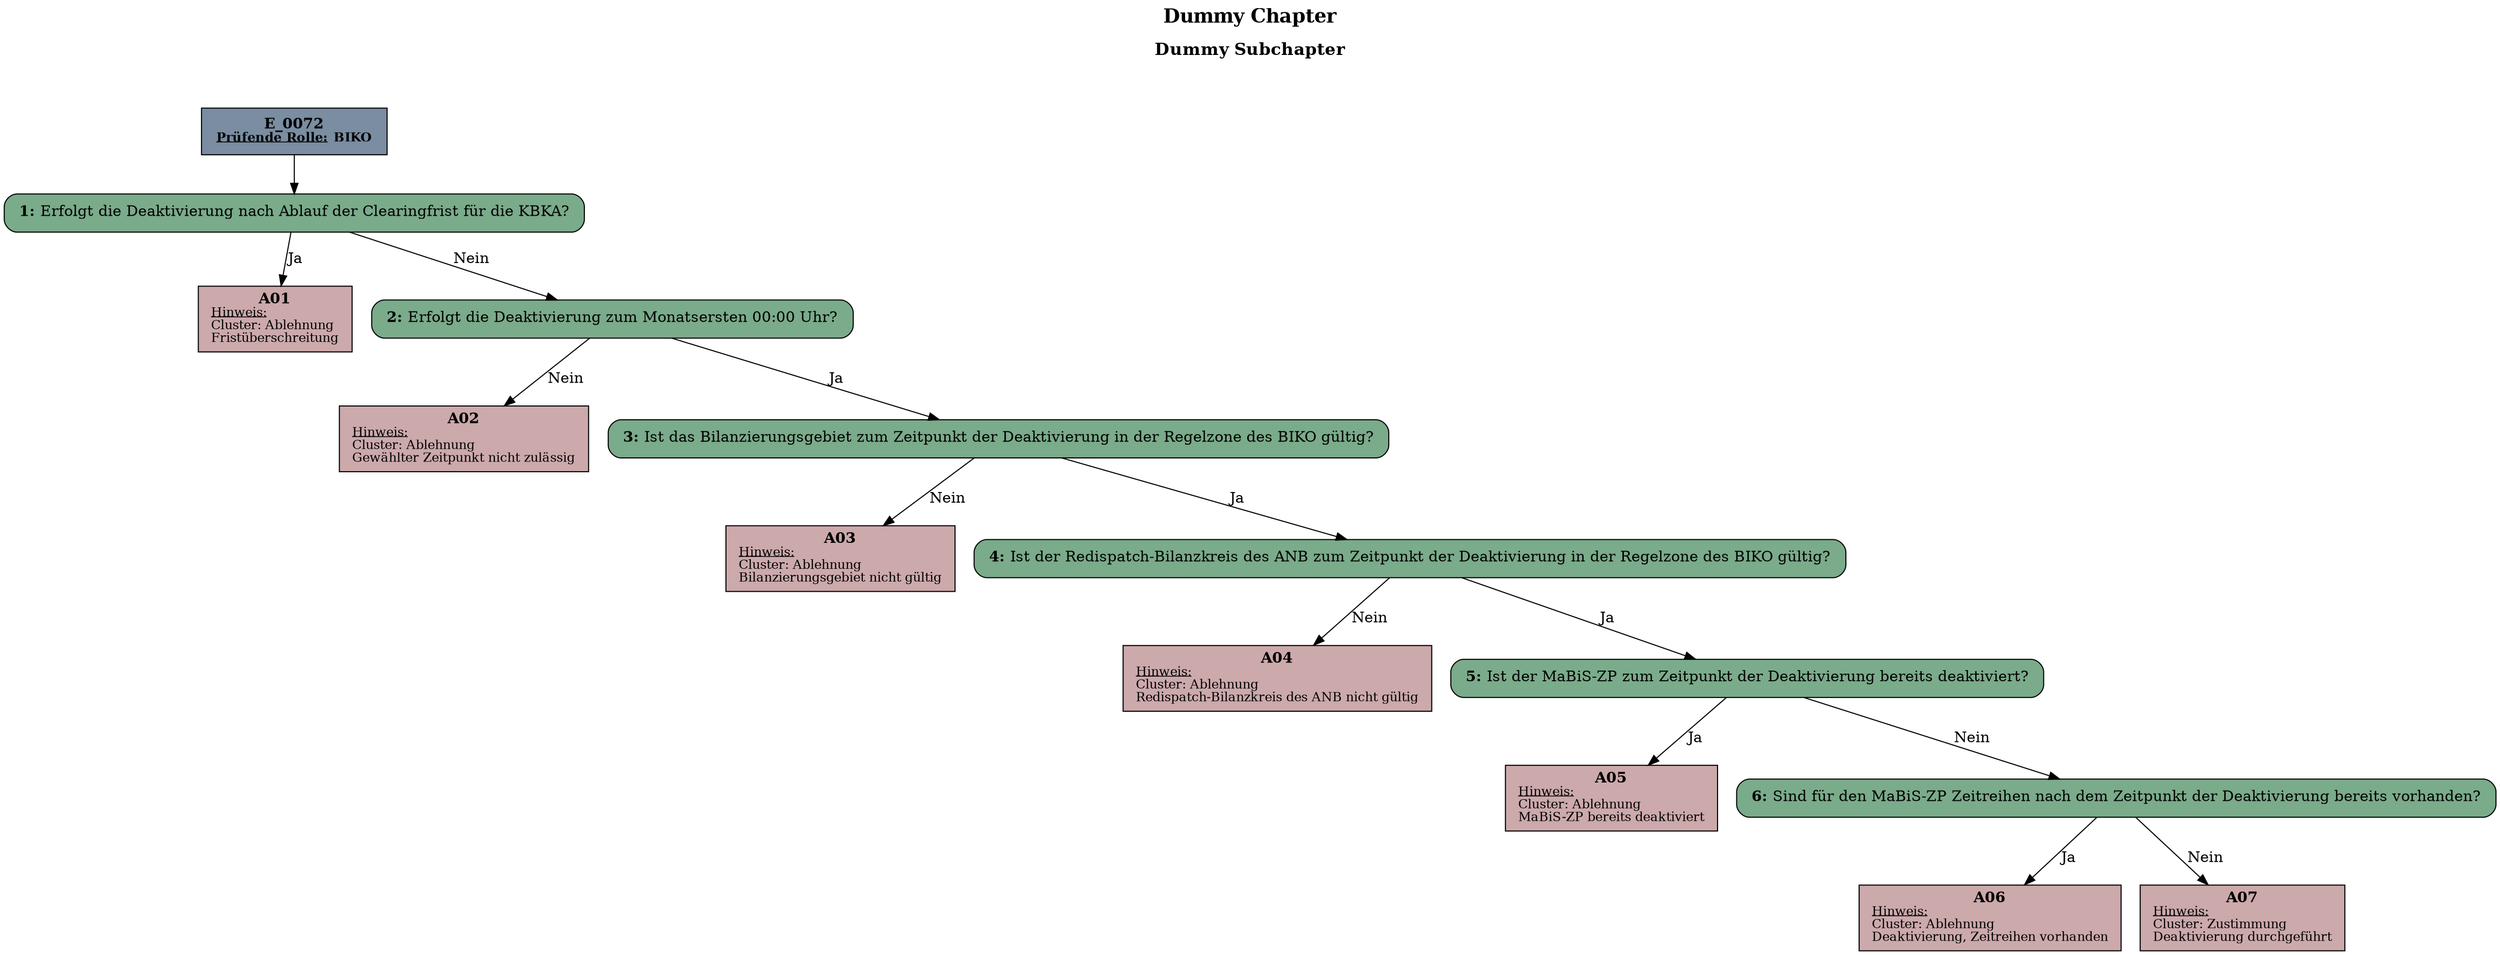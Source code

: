 digraph D {
    labelloc="t";
    label=<<B><FONT POINT-SIZE="18">Dummy Chapter</FONT></B><BR/><BR/><B><FONT POINT-SIZE="16">Dummy Subchapter</FONT></B><BR/><BR/><BR/><BR/>>;
    "Start" [margin="0.2,0.12", shape=box, style=filled, fillcolor="#7a8da1", label=<<B>E_0072</B><BR align="center"/><FONT point-size="12"><B><U>Prüfende Rolle:</U> BIKO</B></FONT><BR align="center"/>>];
    "1" [margin="0.2,0.12", shape=box, style="filled,rounded", fillcolor="#7aab8a", label=<<B>1: </B>Erfolgt die Deaktivierung nach Ablauf der Clearingfrist für die KBKA?<BR align="left"/>>];
    "A01" [margin="0.17,0.08", shape=box, style=filled, fillcolor="#cca9ab", label=<<B>A01</B><BR align="center"/><FONT point-size="12"><U>Hinweis:</U><BR align="left"/>Cluster: Ablehnung<BR align="left"/>Fristüberschreitung<BR align="left"/></FONT>>];
    "2" [margin="0.2,0.12", shape=box, style="filled,rounded", fillcolor="#7aab8a", label=<<B>2: </B>Erfolgt die Deaktivierung zum Monatsersten 00:00 Uhr?<BR align="left"/>>];
    "A02" [margin="0.17,0.08", shape=box, style=filled, fillcolor="#cca9ab", label=<<B>A02</B><BR align="center"/><FONT point-size="12"><U>Hinweis:</U><BR align="left"/>Cluster: Ablehnung<BR align="left"/>Gewählter Zeitpunkt nicht zulässig<BR align="left"/></FONT>>];
    "3" [margin="0.2,0.12", shape=box, style="filled,rounded", fillcolor="#7aab8a", label=<<B>3: </B>Ist das Bilanzierungsgebiet zum Zeitpunkt der Deaktivierung in der Regelzone des BIKO gültig?<BR align="left"/>>];
    "A03" [margin="0.17,0.08", shape=box, style=filled, fillcolor="#cca9ab", label=<<B>A03</B><BR align="center"/><FONT point-size="12"><U>Hinweis:</U><BR align="left"/>Cluster: Ablehnung<BR align="left"/>Bilanzierungsgebiet nicht gültig<BR align="left"/></FONT>>];
    "4" [margin="0.2,0.12", shape=box, style="filled,rounded", fillcolor="#7aab8a", label=<<B>4: </B>Ist der Redispatch-Bilanzkreis des ANB zum Zeitpunkt der Deaktivierung in der Regelzone des BIKO gültig?<BR align="left"/>>];
    "A04" [margin="0.17,0.08", shape=box, style=filled, fillcolor="#cca9ab", label=<<B>A04</B><BR align="center"/><FONT point-size="12"><U>Hinweis:</U><BR align="left"/>Cluster: Ablehnung<BR align="left"/>Redispatch-Bilanzkreis des ANB nicht gültig<BR align="left"/></FONT>>];
    "5" [margin="0.2,0.12", shape=box, style="filled,rounded", fillcolor="#7aab8a", label=<<B>5: </B>Ist der MaBiS-ZP zum Zeitpunkt der Deaktivierung bereits deaktiviert?<BR align="left"/>>];
    "A05" [margin="0.17,0.08", shape=box, style=filled, fillcolor="#cca9ab", label=<<B>A05</B><BR align="center"/><FONT point-size="12"><U>Hinweis:</U><BR align="left"/>Cluster: Ablehnung<BR align="left"/>MaBiS-ZP bereits deaktiviert<BR align="left"/></FONT>>];
    "6" [margin="0.2,0.12", shape=box, style="filled,rounded", fillcolor="#7aab8a", label=<<B>6: </B>Sind für den MaBiS-ZP Zeitreihen nach dem Zeitpunkt der Deaktivierung bereits vorhanden?<BR align="left"/>>];
    "A06" [margin="0.17,0.08", shape=box, style=filled, fillcolor="#cca9ab", label=<<B>A06</B><BR align="center"/><FONT point-size="12"><U>Hinweis:</U><BR align="left"/>Cluster: Ablehnung<BR align="left"/>Deaktivierung, Zeitreihen vorhanden<BR align="left"/></FONT>>];
    "A07" [margin="0.17,0.08", shape=box, style=filled, fillcolor="#cca9ab", label=<<B>A07</B><BR align="center"/><FONT point-size="12"><U>Hinweis:</U><BR align="left"/>Cluster: Zustimmung <BR align="left"/>Deaktivierung durchgeführt<BR align="left"/></FONT>>];

    "Start" -> "1";
    "1" -> "A01" [label="Ja"];
    "1" -> "2" [label="Nein"];
    "2" -> "A02" [label="Nein"];
    "2" -> "3" [label="Ja"];
    "3" -> "A03" [label="Nein"];
    "3" -> "4" [label="Ja"];
    "4" -> "A04" [label="Nein"];
    "4" -> "5" [label="Ja"];
    "5" -> "A05" [label="Ja"];
    "5" -> "6" [label="Nein"];
    "6" -> "A06" [label="Ja"];
    "6" -> "A07" [label="Nein"];
}